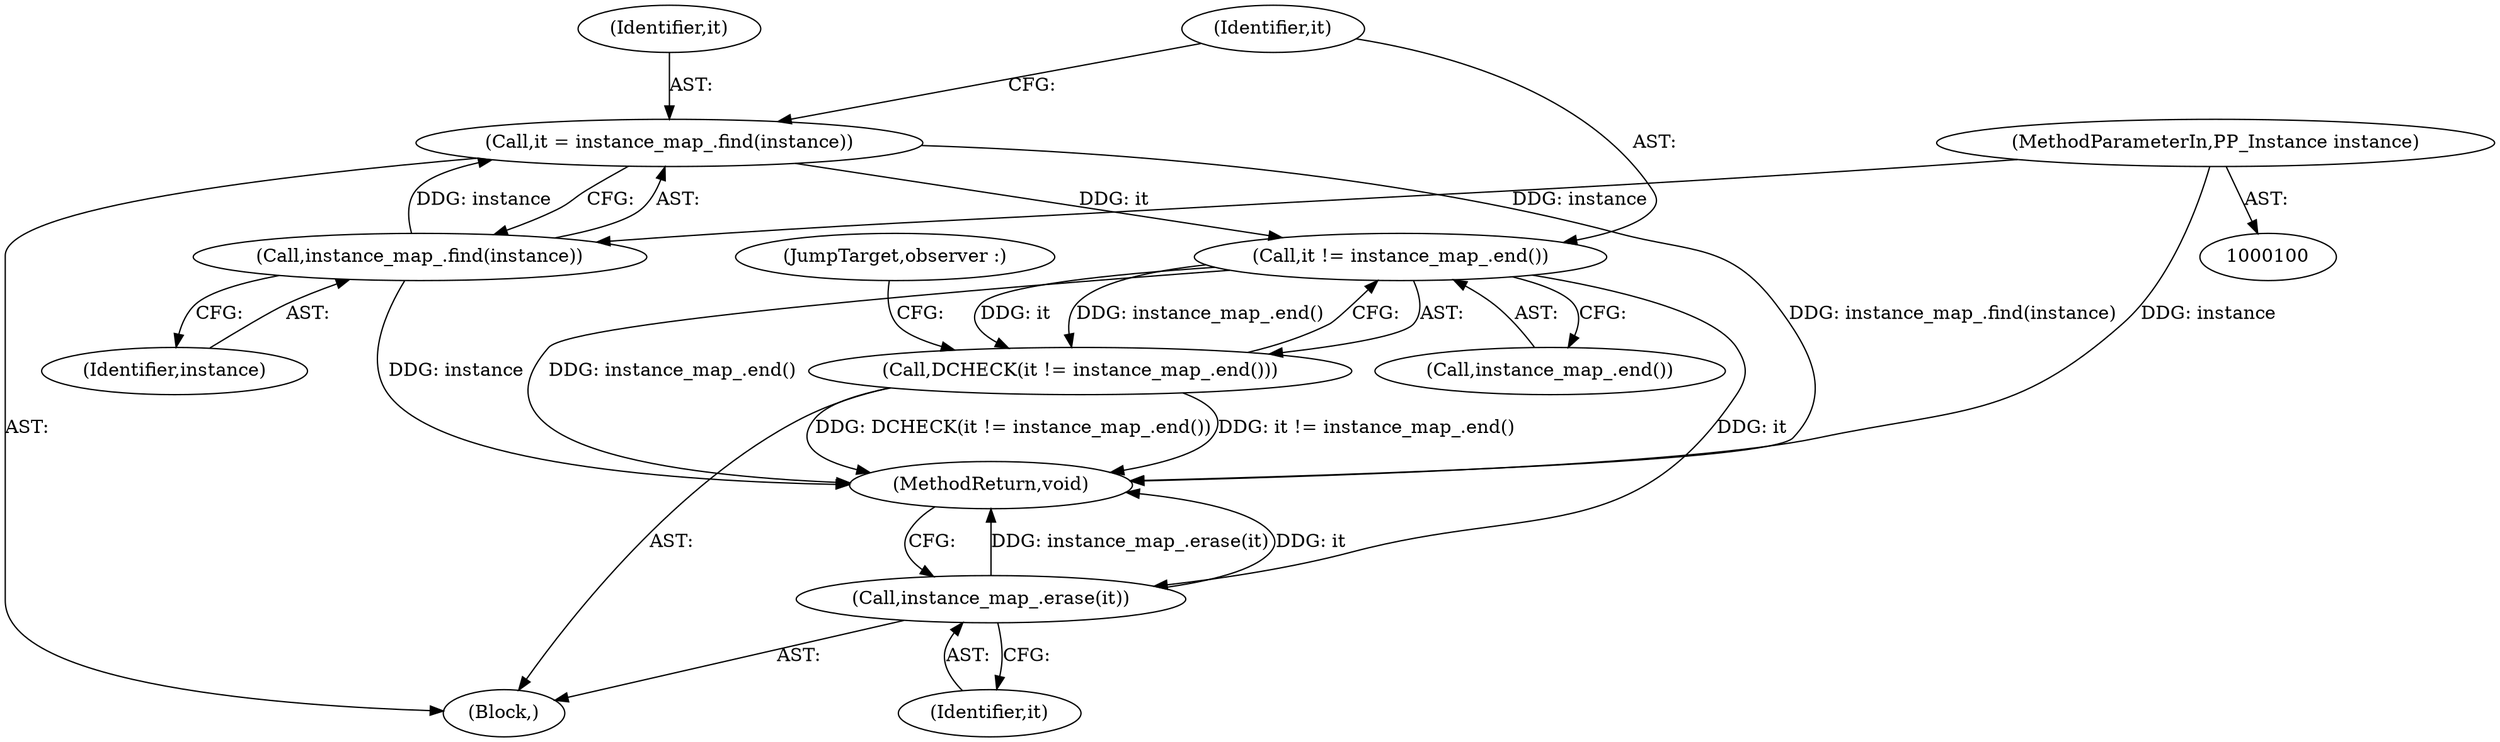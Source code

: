 digraph "1_Chrome_66b99f3fe60dce77f079cc9c07164f6a34dbea37_0@del" {
"1000109" [label="(Call,it != instance_map_.end())"];
"1000104" [label="(Call,it = instance_map_.find(instance))"];
"1000106" [label="(Call,instance_map_.find(instance))"];
"1000101" [label="(MethodParameterIn,PP_Instance instance)"];
"1000108" [label="(Call,DCHECK(it != instance_map_.end()))"];
"1000114" [label="(Call,instance_map_.erase(it))"];
"1000115" [label="(Identifier,it)"];
"1000102" [label="(Block,)"];
"1000105" [label="(Identifier,it)"];
"1000111" [label="(Call,instance_map_.end())"];
"1000107" [label="(Identifier,instance)"];
"1000114" [label="(Call,instance_map_.erase(it))"];
"1000106" [label="(Call,instance_map_.find(instance))"];
"1000108" [label="(Call,DCHECK(it != instance_map_.end()))"];
"1000104" [label="(Call,it = instance_map_.find(instance))"];
"1000110" [label="(Identifier,it)"];
"1000109" [label="(Call,it != instance_map_.end())"];
"1000112" [label="(JumpTarget,observer :)"];
"1000116" [label="(MethodReturn,void)"];
"1000101" [label="(MethodParameterIn,PP_Instance instance)"];
"1000109" -> "1000108"  [label="AST: "];
"1000109" -> "1000111"  [label="CFG: "];
"1000110" -> "1000109"  [label="AST: "];
"1000111" -> "1000109"  [label="AST: "];
"1000108" -> "1000109"  [label="CFG: "];
"1000109" -> "1000116"  [label="DDG: instance_map_.end()"];
"1000109" -> "1000108"  [label="DDG: it"];
"1000109" -> "1000108"  [label="DDG: instance_map_.end()"];
"1000104" -> "1000109"  [label="DDG: it"];
"1000109" -> "1000114"  [label="DDG: it"];
"1000104" -> "1000102"  [label="AST: "];
"1000104" -> "1000106"  [label="CFG: "];
"1000105" -> "1000104"  [label="AST: "];
"1000106" -> "1000104"  [label="AST: "];
"1000110" -> "1000104"  [label="CFG: "];
"1000104" -> "1000116"  [label="DDG: instance_map_.find(instance)"];
"1000106" -> "1000104"  [label="DDG: instance"];
"1000106" -> "1000107"  [label="CFG: "];
"1000107" -> "1000106"  [label="AST: "];
"1000106" -> "1000116"  [label="DDG: instance"];
"1000101" -> "1000106"  [label="DDG: instance"];
"1000101" -> "1000100"  [label="AST: "];
"1000101" -> "1000116"  [label="DDG: instance"];
"1000108" -> "1000102"  [label="AST: "];
"1000112" -> "1000108"  [label="CFG: "];
"1000108" -> "1000116"  [label="DDG: DCHECK(it != instance_map_.end())"];
"1000108" -> "1000116"  [label="DDG: it != instance_map_.end()"];
"1000114" -> "1000102"  [label="AST: "];
"1000114" -> "1000115"  [label="CFG: "];
"1000115" -> "1000114"  [label="AST: "];
"1000116" -> "1000114"  [label="CFG: "];
"1000114" -> "1000116"  [label="DDG: instance_map_.erase(it)"];
"1000114" -> "1000116"  [label="DDG: it"];
}
